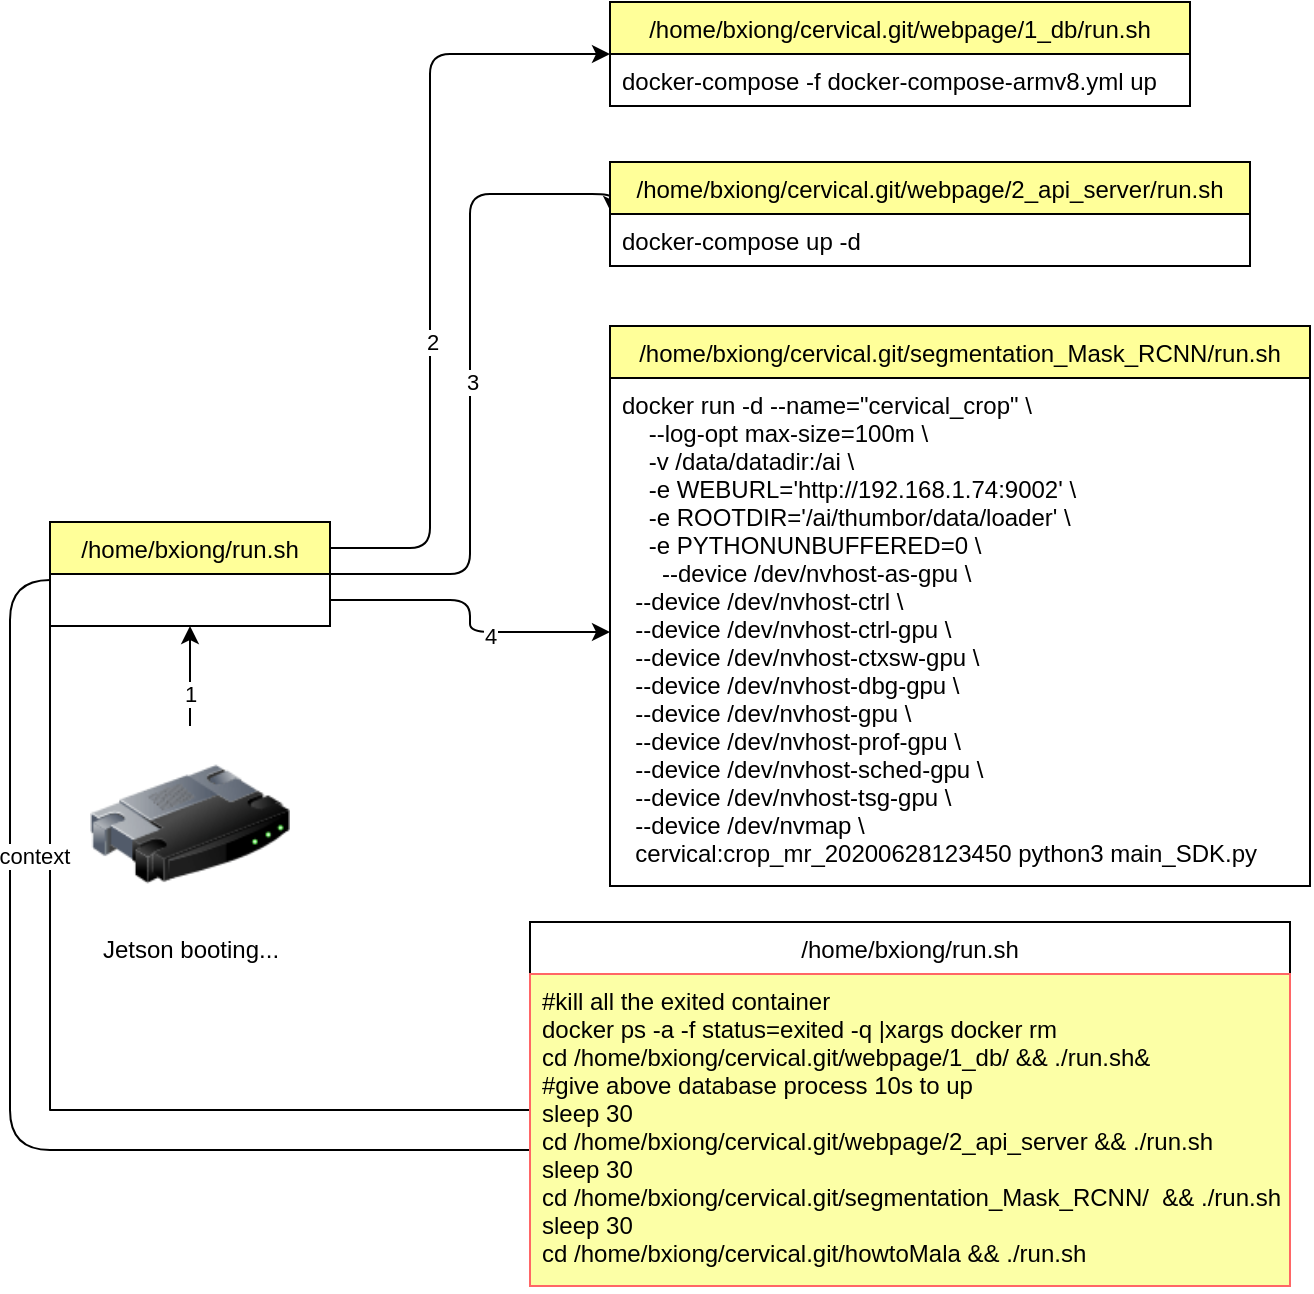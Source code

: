 <mxfile>
    <diagram id="E7ANiKeQiK63f9gDNoph" name="Page-1">
        <mxGraphModel dx="1044" dy="652" grid="1" gridSize="10" guides="1" tooltips="1" connect="1" arrows="1" fold="1" page="1" pageScale="1" pageWidth="850" pageHeight="1100" math="0" shadow="0">
            <root>
                <mxCell id="0"/>
                <mxCell id="1" parent="0"/>
                <mxCell id="28" value="" style="edgeStyle=none;html=1;" parent="1" source="5" target="10" edge="1">
                    <mxGeometry relative="1" as="geometry"/>
                </mxCell>
                <mxCell id="44" value="1" style="edgeLabel;html=1;align=center;verticalAlign=middle;resizable=0;points=[];" vertex="1" connectable="0" parent="28">
                    <mxGeometry x="-0.36" relative="1" as="geometry">
                        <mxPoint as="offset"/>
                    </mxGeometry>
                </mxCell>
                <mxCell id="5" value="Jetson booting..." style="image;html=1;image=img/lib/clip_art/networking/Router_128x128.png" parent="1" vertex="1">
                    <mxGeometry x="160" y="392" width="100" height="98" as="geometry"/>
                </mxCell>
                <mxCell id="39" style="edgeStyle=orthogonalEdgeStyle;shape=link;html=1;exitX=0;exitY=0.5;exitDx=0;exitDy=0;entryX=0;entryY=0.5;entryDx=0;entryDy=0;curved=1;fillColor=#FFFF99;width=20;" parent="1" source="10" target="17" edge="1">
                    <mxGeometry relative="1" as="geometry"/>
                </mxCell>
                <mxCell id="49" value="context" style="edgeLabel;html=1;align=center;verticalAlign=middle;resizable=0;points=[];" vertex="1" connectable="0" parent="39">
                    <mxGeometry x="-0.477" y="2" relative="1" as="geometry">
                        <mxPoint as="offset"/>
                    </mxGeometry>
                </mxCell>
                <mxCell id="41" style="edgeStyle=orthogonalEdgeStyle;html=1;exitX=1;exitY=0.5;exitDx=0;exitDy=0;elbow=vertical;" parent="1" source="10" target="23" edge="1">
                    <mxGeometry relative="1" as="geometry"/>
                </mxCell>
                <mxCell id="47" value="4" style="edgeLabel;html=1;align=center;verticalAlign=middle;resizable=0;points=[];" vertex="1" connectable="0" parent="41">
                    <mxGeometry x="0.233" y="-2" relative="1" as="geometry">
                        <mxPoint as="offset"/>
                    </mxGeometry>
                </mxCell>
                <mxCell id="42" style="edgeStyle=orthogonalEdgeStyle;html=1;exitX=1;exitY=0.5;exitDx=0;exitDy=0;entryX=0.003;entryY=0;entryDx=0;entryDy=0;entryPerimeter=0;elbow=vertical;" parent="1" source="9" target="25" edge="1">
                    <mxGeometry relative="1" as="geometry"/>
                </mxCell>
                <mxCell id="46" value="3" style="edgeLabel;html=1;align=center;verticalAlign=middle;resizable=0;points=[];" vertex="1" connectable="0" parent="42">
                    <mxGeometry x="-0.027" y="-1" relative="1" as="geometry">
                        <mxPoint as="offset"/>
                    </mxGeometry>
                </mxCell>
                <mxCell id="43" style="edgeStyle=orthogonalEdgeStyle;html=1;exitX=1;exitY=0.25;exitDx=0;exitDy=0;entryX=0;entryY=0.5;entryDx=0;entryDy=0;elbow=vertical;" parent="1" source="9" target="26" edge="1">
                    <mxGeometry relative="1" as="geometry">
                        <Array as="points">
                            <mxPoint x="330" y="303"/>
                            <mxPoint x="330" y="56"/>
                        </Array>
                    </mxGeometry>
                </mxCell>
                <mxCell id="45" value="2" style="edgeLabel;html=1;align=center;verticalAlign=middle;resizable=0;points=[];" vertex="1" connectable="0" parent="43">
                    <mxGeometry x="-0.209" y="-1" relative="1" as="geometry">
                        <mxPoint as="offset"/>
                    </mxGeometry>
                </mxCell>
                <mxCell id="9" value="/home/bxiong/run.sh" style="swimlane;fontStyle=0;childLayout=stackLayout;horizontal=1;startSize=26;fillColor=#FFFF99;horizontalStack=0;resizeParent=1;resizeParentMax=0;resizeLast=0;collapsible=1;marginBottom=0;" parent="1" vertex="1">
                    <mxGeometry x="140" y="290" width="140" height="52" as="geometry"/>
                </mxCell>
                <mxCell id="10" value="" style="text;strokeColor=none;fillColor=none;align=left;verticalAlign=top;spacingLeft=4;spacingRight=4;overflow=hidden;rotatable=0;points=[[0,0.5],[1,0.5]];portConstraint=eastwest;" parent="9" vertex="1">
                    <mxGeometry y="26" width="140" height="26" as="geometry"/>
                </mxCell>
                <mxCell id="16" value="/home/bxiong/run.sh" style="swimlane;fontStyle=0;childLayout=stackLayout;horizontal=1;startSize=26;fillColor=none;horizontalStack=0;resizeParent=1;resizeParentMax=0;resizeLast=0;collapsible=1;marginBottom=0;" parent="1" vertex="1">
                    <mxGeometry x="380" y="490" width="380" height="182" as="geometry"/>
                </mxCell>
                <mxCell id="17" value="#kill all the exited container&#10;docker ps -a -f status=exited -q |xargs docker rm&#10;cd /home/bxiong/cervical.git/webpage/1_db/ &amp;&amp; ./run.sh&amp;&#10;#give above database process 10s to up&#10;sleep 30&#10;cd /home/bxiong/cervical.git/webpage/2_api_server &amp;&amp; ./run.sh&#10;sleep 30&#10;cd /home/bxiong/cervical.git/segmentation_Mask_RCNN/  &amp;&amp; ./run.sh&#10;sleep 30&#10;cd /home/bxiong/cervical.git/howtoMala &amp;&amp; ./run.sh" style="text;strokeColor=#FF6666;fillColor=#FCFFA6;align=left;verticalAlign=top;spacingLeft=4;spacingRight=4;overflow=hidden;rotatable=0;points=[[0,0.5],[1,0.5]];portConstraint=eastwest;" parent="16" vertex="1">
                    <mxGeometry y="26" width="380" height="156" as="geometry"/>
                </mxCell>
                <mxCell id="22" value="/home/bxiong/cervical.git/segmentation_Mask_RCNN/run.sh" style="swimlane;fontStyle=0;childLayout=stackLayout;horizontal=1;startSize=26;fillColor=#FFFF99;horizontalStack=0;resizeParent=1;resizeParentMax=0;resizeLast=0;collapsible=1;marginBottom=0;" parent="1" vertex="1">
                    <mxGeometry x="420" y="192" width="350" height="280" as="geometry"/>
                </mxCell>
                <mxCell id="23" value="docker run -d --name=&quot;cervical_crop&quot; \&#10;    --log-opt max-size=100m \&#10;    -v /data/datadir:/ai \&#10;    -e WEBURL='http://192.168.1.74:9002' \&#10;    -e ROOTDIR='/ai/thumbor/data/loader' \&#10;    -e PYTHONUNBUFFERED=0 \&#10;      --device /dev/nvhost-as-gpu \&#10;  --device /dev/nvhost-ctrl \&#10;  --device /dev/nvhost-ctrl-gpu \&#10;  --device /dev/nvhost-ctxsw-gpu \&#10;  --device /dev/nvhost-dbg-gpu \&#10;  --device /dev/nvhost-gpu \&#10;  --device /dev/nvhost-prof-gpu \&#10;  --device /dev/nvhost-sched-gpu \&#10;  --device /dev/nvhost-tsg-gpu \&#10;  --device /dev/nvmap \&#10;  cervical:crop_mr_20200628123450 python3 main_SDK.py" style="text;strokeColor=none;fillColor=none;align=left;verticalAlign=top;spacingLeft=4;spacingRight=4;overflow=hidden;rotatable=0;points=[[0,0.5],[1,0.5]];portConstraint=eastwest;" parent="22" vertex="1">
                    <mxGeometry y="26" width="350" height="254" as="geometry"/>
                </mxCell>
                <mxCell id="24" value="/home/bxiong/cervical.git/webpage/2_api_server/run.sh" style="swimlane;fontStyle=0;childLayout=stackLayout;horizontal=1;startSize=26;fillColor=#FFFF99;horizontalStack=0;resizeParent=1;resizeParentMax=0;resizeLast=0;collapsible=1;marginBottom=0;" parent="1" vertex="1">
                    <mxGeometry x="420" y="110" width="320" height="52" as="geometry"/>
                </mxCell>
                <mxCell id="25" value="docker-compose up -d&#10;" style="text;strokeColor=none;fillColor=none;align=left;verticalAlign=top;spacingLeft=4;spacingRight=4;overflow=hidden;rotatable=0;points=[[0,0.5],[1,0.5]];portConstraint=eastwest;" parent="24" vertex="1">
                    <mxGeometry y="26" width="320" height="26" as="geometry"/>
                </mxCell>
                <mxCell id="26" value="/home/bxiong/cervical.git/webpage/1_db/run.sh" style="swimlane;fontStyle=0;childLayout=stackLayout;horizontal=1;startSize=26;fillColor=#FFFF99;horizontalStack=0;resizeParent=1;resizeParentMax=0;resizeLast=0;collapsible=1;marginBottom=0;" parent="1" vertex="1">
                    <mxGeometry x="420" y="30" width="290" height="52" as="geometry"/>
                </mxCell>
                <mxCell id="27" value="docker-compose -f docker-compose-armv8.yml up " style="text;strokeColor=none;fillColor=none;align=left;verticalAlign=top;spacingLeft=4;spacingRight=4;overflow=hidden;rotatable=0;points=[[0,0.5],[1,0.5]];portConstraint=eastwest;" parent="26" vertex="1">
                    <mxGeometry y="26" width="290" height="26" as="geometry"/>
                </mxCell>
            </root>
        </mxGraphModel>
    </diagram>
</mxfile>